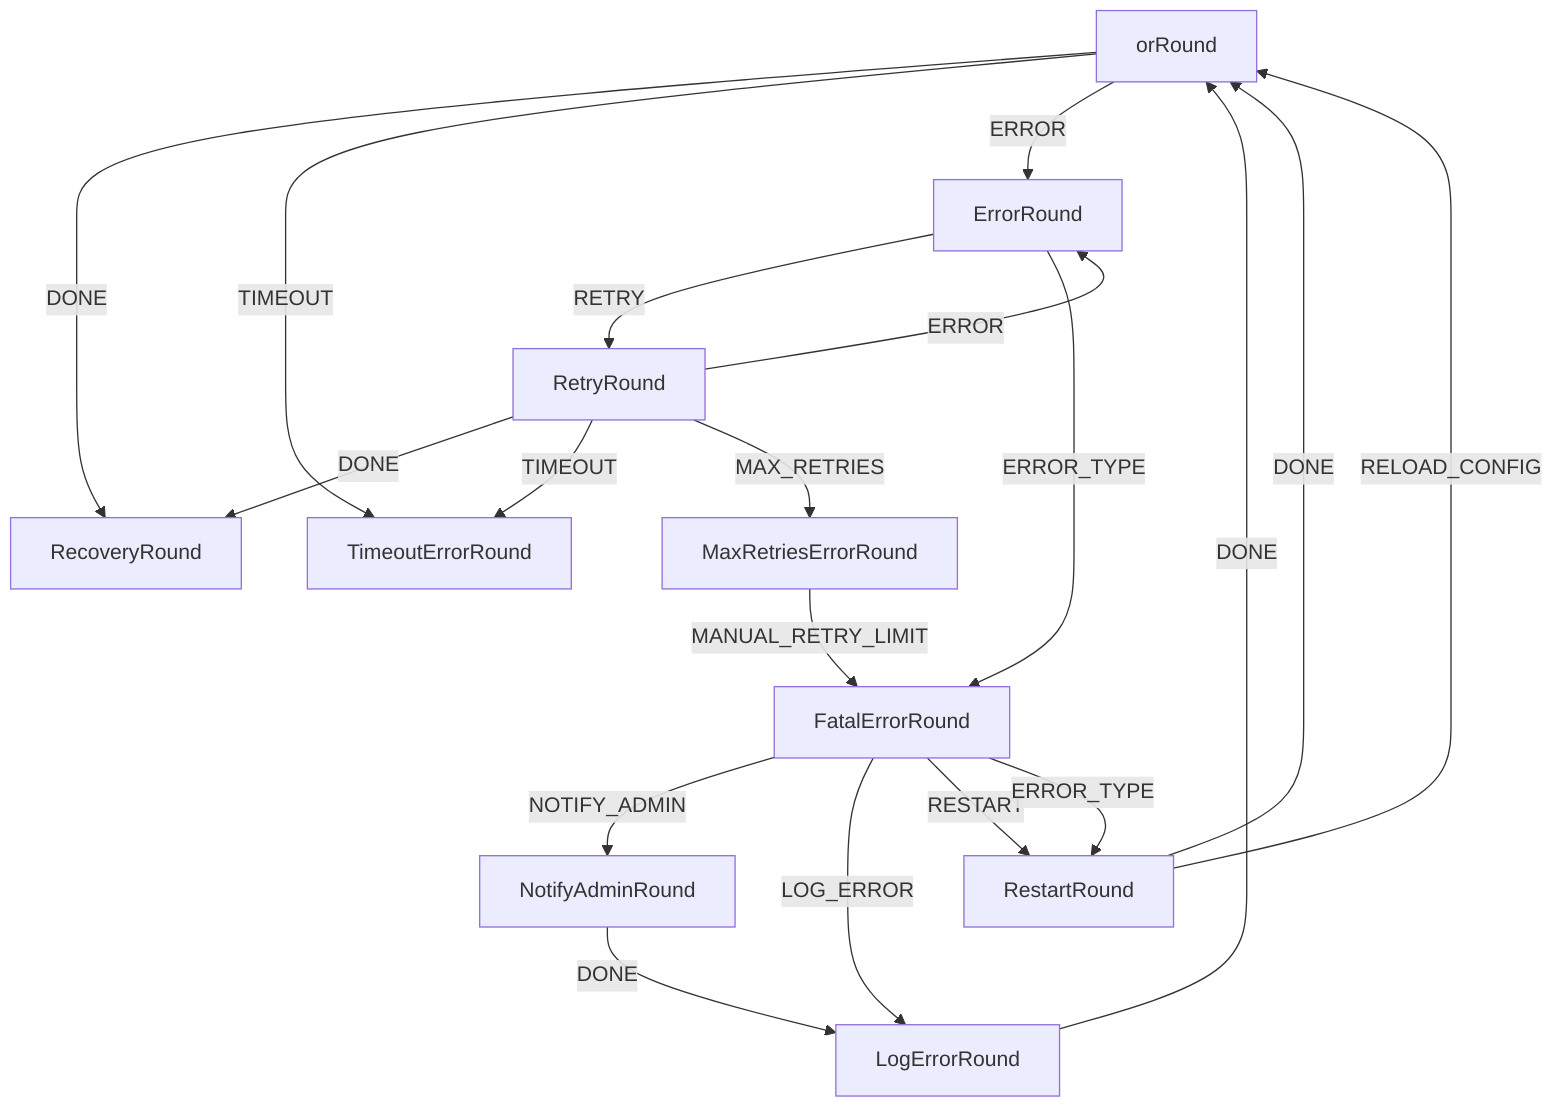 graph TD
  orRound
  LogErrorRound
  MaxRetriesErrorRound
  RecoveryRound
  NotifyAdminRound
  RestartRound
  RetryRound
  TimeoutErrorRound
  FatalErrorRound
  orRound
  ErrorRound
  orRound -->|DONE| RecoveryRound
  orRound -->|TIMEOUT| TimeoutErrorRound
  orRound -->|ERROR| ErrorRound
  ErrorRound -->|RETRY| RetryRound
  RetryRound -->|DONE| RecoveryRound
  RetryRound -->|TIMEOUT| TimeoutErrorRound
  RetryRound -->|ERROR| ErrorRound
  RetryRound -->|MAX_RETRIES| MaxRetriesErrorRound
  MaxRetriesErrorRound -->|MANUAL_RETRY_LIMIT| FatalErrorRound
  FatalErrorRound -->|NOTIFY_ADMIN| NotifyAdminRound
  FatalErrorRound -->|LOG_ERROR| LogErrorRound
  FatalErrorRound -->|RESTART| RestartRound
  RestartRound -->|DONE| orRound
  NotifyAdminRound -->|DONE| LogErrorRound
  LogErrorRound -->|DONE| orRound
  ErrorRound -->|ERROR_TYPE| FatalErrorRound
  FatalErrorRound -->|ERROR_TYPE| RestartRound
  RestartRound -->|RELOAD_CONFIG| orRound